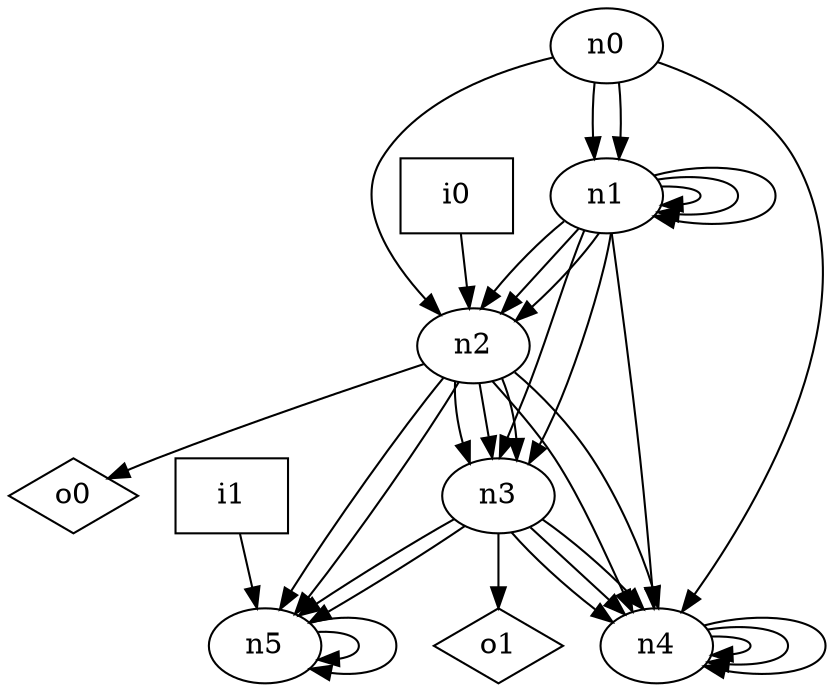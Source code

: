 digraph G {
n0 [label="n0"];
n1 [label="n1"];
n2 [label="n2"];
n3 [label="n3"];
n4 [label="n4"];
n5 [label="n5"];
n6 [label="i0",shape="box"];
n7 [label="i1",shape="box"];
n8 [label="o0",shape="diamond"];
n9 [label="o1",shape="diamond"];
n0 -> n1
n0 -> n1
n0 -> n2
n0 -> n4
n1 -> n1
n1 -> n1
n1 -> n1
n1 -> n2
n1 -> n2
n1 -> n2
n1 -> n3
n1 -> n3
n1 -> n4
n2 -> n3
n2 -> n3
n2 -> n3
n2 -> n4
n2 -> n4
n2 -> n5
n2 -> n5
n2 -> n8
n3 -> n4
n3 -> n4
n3 -> n4
n3 -> n5
n3 -> n5
n3 -> n9
n4 -> n4
n4 -> n4
n4 -> n4
n5 -> n5
n5 -> n5
n6 -> n2
n7 -> n5
}